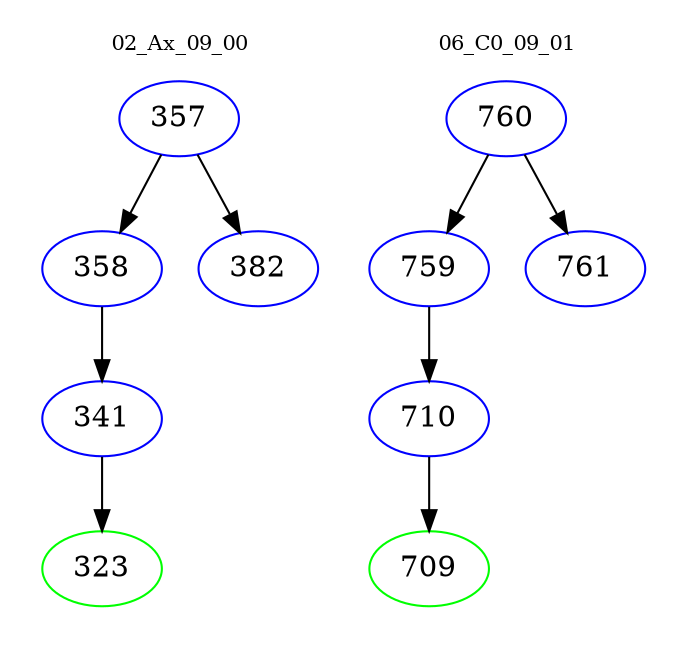 digraph{
subgraph cluster_0 {
color = white
label = "02_Ax_09_00";
fontsize=10;
T0_357 [label="357", color="blue"]
T0_357 -> T0_358 [color="black"]
T0_358 [label="358", color="blue"]
T0_358 -> T0_341 [color="black"]
T0_341 [label="341", color="blue"]
T0_341 -> T0_323 [color="black"]
T0_323 [label="323", color="green"]
T0_357 -> T0_382 [color="black"]
T0_382 [label="382", color="blue"]
}
subgraph cluster_1 {
color = white
label = "06_C0_09_01";
fontsize=10;
T1_760 [label="760", color="blue"]
T1_760 -> T1_759 [color="black"]
T1_759 [label="759", color="blue"]
T1_759 -> T1_710 [color="black"]
T1_710 [label="710", color="blue"]
T1_710 -> T1_709 [color="black"]
T1_709 [label="709", color="green"]
T1_760 -> T1_761 [color="black"]
T1_761 [label="761", color="blue"]
}
}
